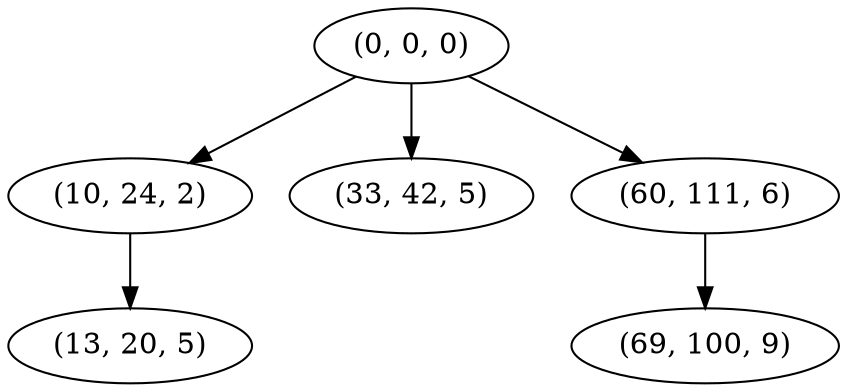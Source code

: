 digraph tree {
    "(0, 0, 0)";
    "(10, 24, 2)";
    "(13, 20, 5)";
    "(33, 42, 5)";
    "(60, 111, 6)";
    "(69, 100, 9)";
    "(0, 0, 0)" -> "(10, 24, 2)";
    "(0, 0, 0)" -> "(33, 42, 5)";
    "(0, 0, 0)" -> "(60, 111, 6)";
    "(10, 24, 2)" -> "(13, 20, 5)";
    "(60, 111, 6)" -> "(69, 100, 9)";
}
